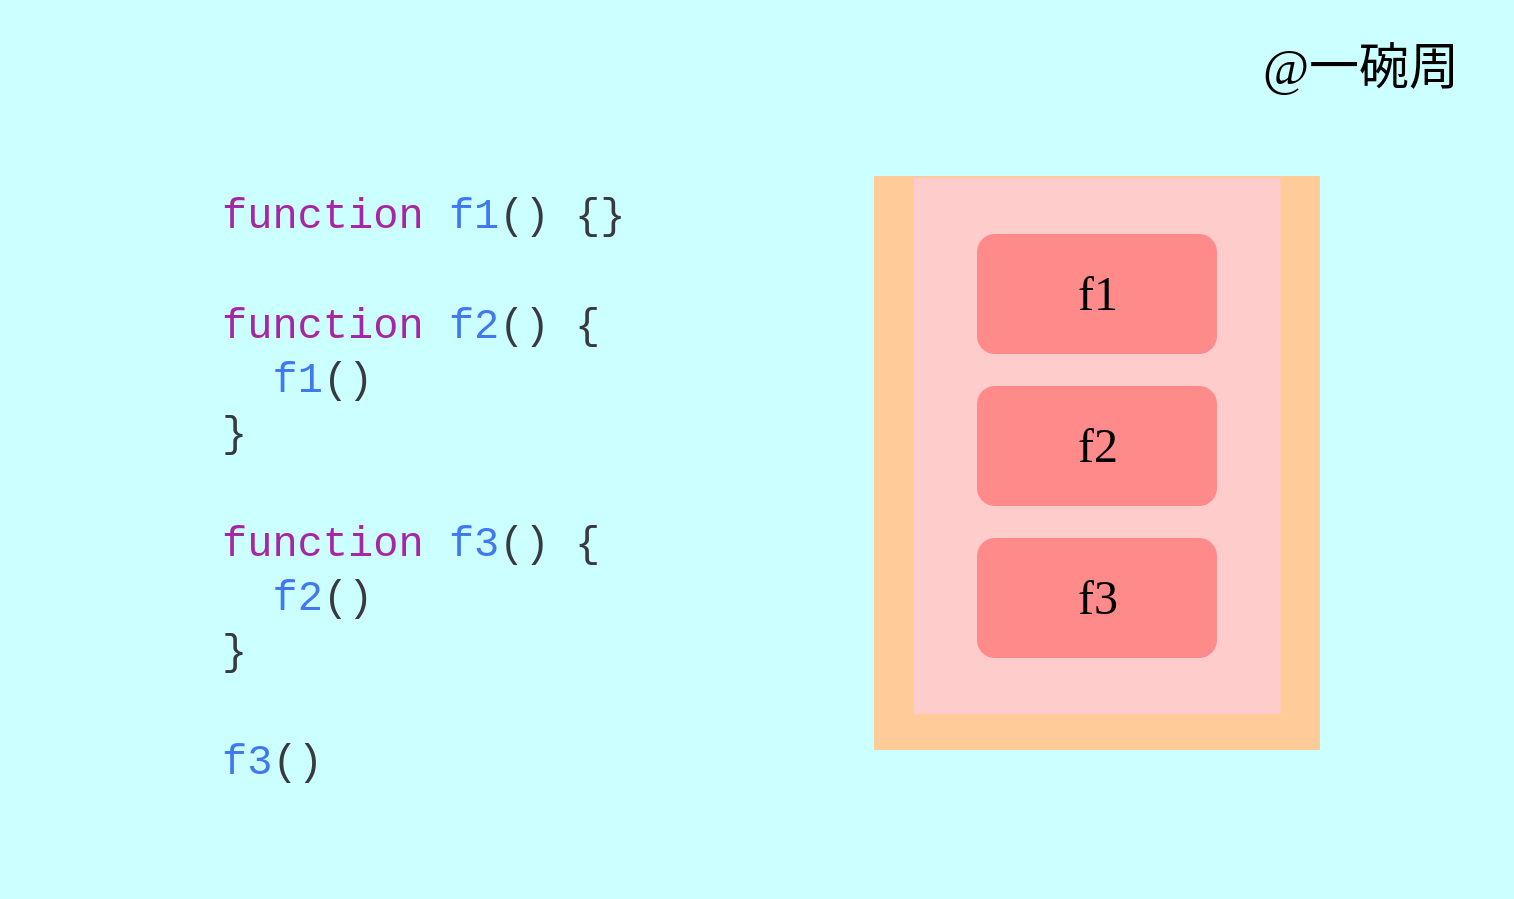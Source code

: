 <mxfile version="16.5.1" type="device"><diagram id="OkQdwNJyUw-vHcREPqrQ" name="第 1 页"><mxGraphModel dx="2862" dy="817" grid="0" gridSize="10" guides="1" tooltips="1" connect="1" arrows="1" fold="1" page="0" pageScale="1" pageWidth="827" pageHeight="1169" background="#CCFFFF" math="0" shadow="0"><root><mxCell id="0"/><mxCell id="1" parent="0"/><mxCell id="HbSkniqtN0UtdI3V7stW-1" value="&lt;div style=&quot;color: rgb(56 , 58 , 66) ; font-family: &amp;#34;fira code&amp;#34; , &amp;#34;consolas&amp;#34; , &amp;#34;courier new&amp;#34; , monospace ; font-weight: normal ; font-size: 21px ; line-height: 1.3&quot;&gt;&lt;div&gt;&lt;span style=&quot;color: rgb(166 , 38 , 164)&quot;&gt;function&lt;/span&gt;&lt;span style=&quot;color: rgb(56 , 58 , 66)&quot;&gt; &lt;/span&gt;&lt;span style=&quot;color: rgb(64 , 120 , 242)&quot;&gt;f1&lt;/span&gt;&lt;span style=&quot;color: rgb(56 , 58 , 66)&quot;&gt;() {}&lt;/span&gt;&lt;/div&gt;&lt;br&gt;&lt;div&gt;&lt;span style=&quot;color: #a626a4&quot;&gt;function&lt;/span&gt;&lt;span style=&quot;color: #383a42&quot;&gt; &lt;/span&gt;&lt;span style=&quot;color: #4078f2&quot;&gt;f2&lt;/span&gt;&lt;span style=&quot;color: #383a42&quot;&gt;() {&lt;/span&gt;&lt;/div&gt;&lt;div&gt;&lt;span style=&quot;color: #383a42&quot;&gt;&amp;nbsp; &lt;/span&gt;&lt;span style=&quot;color: #4078f2&quot;&gt;f1&lt;/span&gt;&lt;span style=&quot;color: #383a42&quot;&gt;()&lt;/span&gt;&lt;/div&gt;&lt;div&gt;&lt;span style=&quot;color: #383a42&quot;&gt;}&lt;/span&gt;&lt;/div&gt;&lt;br&gt;&lt;div&gt;&lt;span style=&quot;color: #a626a4&quot;&gt;function&lt;/span&gt;&lt;span style=&quot;color: #383a42&quot;&gt; &lt;/span&gt;&lt;span style=&quot;color: #4078f2&quot;&gt;f3&lt;/span&gt;&lt;span style=&quot;color: #383a42&quot;&gt;() {&lt;/span&gt;&lt;/div&gt;&lt;div&gt;&lt;span style=&quot;color: #383a42&quot;&gt;&amp;nbsp; &lt;/span&gt;&lt;span style=&quot;color: #4078f2&quot;&gt;f2&lt;/span&gt;&lt;span style=&quot;color: #383a42&quot;&gt;()&lt;/span&gt;&lt;/div&gt;&lt;div&gt;&lt;span style=&quot;color: #383a42&quot;&gt;}&lt;/span&gt;&lt;/div&gt;&lt;br&gt;&lt;div&gt;&lt;span style=&quot;color: #4078f2&quot;&gt;f3&lt;/span&gt;&lt;span style=&quot;color: #383a42&quot;&gt;()&lt;/span&gt;&lt;/div&gt;&lt;br&gt;&lt;/div&gt;" style="text;whiteSpace=wrap;html=1;" vertex="1" parent="1"><mxGeometry x="-462" y="506" width="220" height="352" as="geometry"/></mxCell><mxCell id="HbSkniqtN0UtdI3V7stW-2" value="" style="rounded=0;whiteSpace=wrap;html=1;arcSize=9;fillColor=#ffcc99;strokeColor=none;" vertex="1" parent="1"><mxGeometry x="-134" y="506" width="223" height="287" as="geometry"/></mxCell><mxCell id="HbSkniqtN0UtdI3V7stW-3" value="" style="rounded=0;whiteSpace=wrap;html=1;arcSize=9;fillColor=#ffcccc;strokeColor=none;" vertex="1" parent="1"><mxGeometry x="-114.25" y="507" width="183.5" height="268" as="geometry"/></mxCell><mxCell id="HbSkniqtN0UtdI3V7stW-4" value="&lt;font face=&quot;Comic Sans MS&quot;&gt;&lt;span style=&quot;font-size: 24px&quot;&gt;f3&lt;/span&gt;&lt;/font&gt;" style="rounded=1;whiteSpace=wrap;html=1;fillColor=#FF8A8A;strokeColor=none;" vertex="1" parent="1"><mxGeometry x="-82.5" y="687" width="120" height="60" as="geometry"/></mxCell><mxCell id="HbSkniqtN0UtdI3V7stW-5" value="&lt;font style=&quot;font-size: 24px&quot; face=&quot;Comic Sans MS&quot;&gt;f2&lt;/font&gt;" style="rounded=1;whiteSpace=wrap;html=1;fillColor=#FF8A8A;strokeColor=none;" vertex="1" parent="1"><mxGeometry x="-82.5" y="611" width="120" height="60" as="geometry"/></mxCell><mxCell id="HbSkniqtN0UtdI3V7stW-6" value="&lt;font style=&quot;font-size: 24px&quot; face=&quot;Comic Sans MS&quot;&gt;f1&lt;/font&gt;" style="rounded=1;whiteSpace=wrap;html=1;fillColor=#FF8A8A;strokeColor=none;" vertex="1" parent="1"><mxGeometry x="-82.5" y="535" width="120" height="60" as="geometry"/></mxCell><mxCell id="HbSkniqtN0UtdI3V7stW-10" value="" style="rounded=0;whiteSpace=wrap;html=1;shadow=1;sketch=1;fontFamily=Comic Sans MS;fontSize=25;strokeColor=none;fillColor=none;" vertex="1" parent="1"><mxGeometry x="-567" y="422.5" width="746" height="437" as="geometry"/></mxCell><mxCell id="HbSkniqtN0UtdI3V7stW-11" value="@一碗周" style="text;html=1;strokeColor=none;fillColor=none;align=center;verticalAlign=middle;whiteSpace=wrap;rounded=0;shadow=1;sketch=1;fontFamily=Comic Sans MS;fontSize=25;" vertex="1" parent="1"><mxGeometry x="51" y="435.5" width="117" height="30" as="geometry"/></mxCell></root></mxGraphModel></diagram></mxfile>